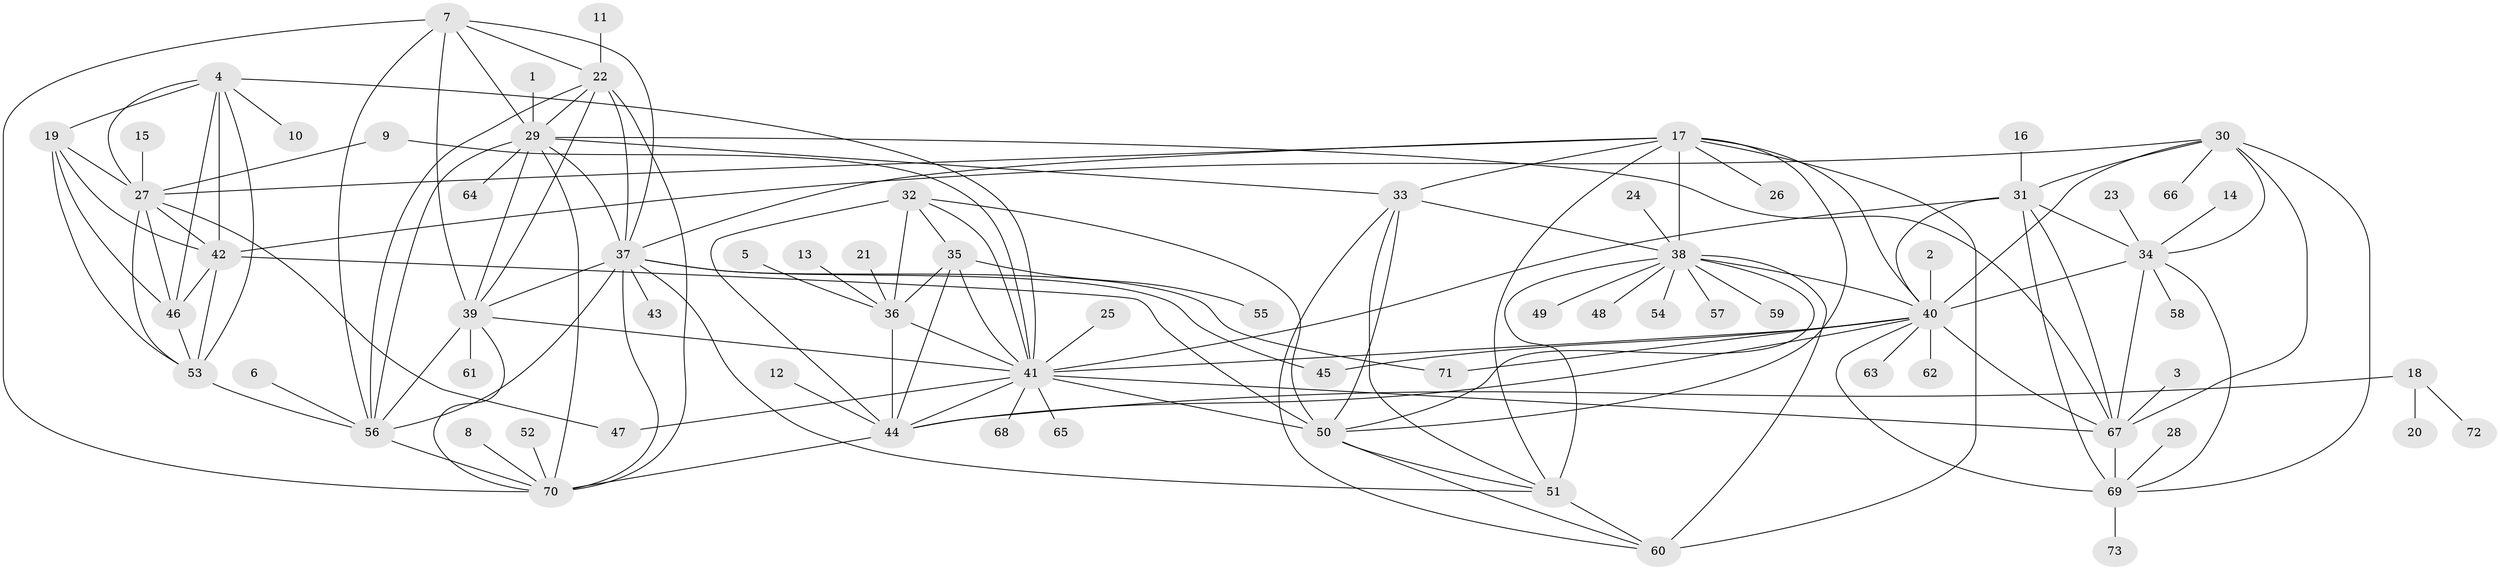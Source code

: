 // original degree distribution, {9: 0.06164383561643835, 8: 0.06164383561643835, 14: 0.00684931506849315, 10: 0.0410958904109589, 16: 0.00684931506849315, 12: 0.0273972602739726, 7: 0.02054794520547945, 17: 0.00684931506849315, 6: 0.00684931506849315, 1: 0.5684931506849316, 2: 0.1506849315068493, 4: 0.0136986301369863, 5: 0.00684931506849315, 3: 0.02054794520547945}
// Generated by graph-tools (version 1.1) at 2025/26/03/09/25 03:26:38]
// undirected, 73 vertices, 142 edges
graph export_dot {
graph [start="1"]
  node [color=gray90,style=filled];
  1;
  2;
  3;
  4;
  5;
  6;
  7;
  8;
  9;
  10;
  11;
  12;
  13;
  14;
  15;
  16;
  17;
  18;
  19;
  20;
  21;
  22;
  23;
  24;
  25;
  26;
  27;
  28;
  29;
  30;
  31;
  32;
  33;
  34;
  35;
  36;
  37;
  38;
  39;
  40;
  41;
  42;
  43;
  44;
  45;
  46;
  47;
  48;
  49;
  50;
  51;
  52;
  53;
  54;
  55;
  56;
  57;
  58;
  59;
  60;
  61;
  62;
  63;
  64;
  65;
  66;
  67;
  68;
  69;
  70;
  71;
  72;
  73;
  1 -- 29 [weight=1.0];
  2 -- 40 [weight=1.0];
  3 -- 67 [weight=1.0];
  4 -- 10 [weight=1.0];
  4 -- 19 [weight=2.0];
  4 -- 27 [weight=2.0];
  4 -- 41 [weight=2.0];
  4 -- 42 [weight=2.0];
  4 -- 46 [weight=2.0];
  4 -- 53 [weight=2.0];
  5 -- 36 [weight=1.0];
  6 -- 56 [weight=1.0];
  7 -- 22 [weight=1.0];
  7 -- 29 [weight=1.0];
  7 -- 37 [weight=1.0];
  7 -- 39 [weight=1.0];
  7 -- 56 [weight=1.0];
  7 -- 70 [weight=1.0];
  8 -- 70 [weight=1.0];
  9 -- 27 [weight=1.0];
  9 -- 41 [weight=1.0];
  11 -- 22 [weight=1.0];
  12 -- 44 [weight=1.0];
  13 -- 36 [weight=1.0];
  14 -- 34 [weight=1.0];
  15 -- 27 [weight=1.0];
  16 -- 31 [weight=1.0];
  17 -- 26 [weight=1.0];
  17 -- 27 [weight=1.0];
  17 -- 33 [weight=2.0];
  17 -- 37 [weight=1.0];
  17 -- 38 [weight=2.0];
  17 -- 40 [weight=1.0];
  17 -- 50 [weight=2.0];
  17 -- 51 [weight=2.0];
  17 -- 60 [weight=2.0];
  18 -- 20 [weight=1.0];
  18 -- 44 [weight=1.0];
  18 -- 72 [weight=1.0];
  19 -- 27 [weight=1.0];
  19 -- 42 [weight=1.0];
  19 -- 46 [weight=1.0];
  19 -- 53 [weight=1.0];
  21 -- 36 [weight=1.0];
  22 -- 29 [weight=1.0];
  22 -- 37 [weight=1.0];
  22 -- 39 [weight=1.0];
  22 -- 56 [weight=1.0];
  22 -- 70 [weight=1.0];
  23 -- 34 [weight=1.0];
  24 -- 38 [weight=1.0];
  25 -- 41 [weight=1.0];
  27 -- 42 [weight=1.0];
  27 -- 46 [weight=1.0];
  27 -- 47 [weight=1.0];
  27 -- 53 [weight=1.0];
  28 -- 69 [weight=1.0];
  29 -- 33 [weight=1.0];
  29 -- 37 [weight=1.0];
  29 -- 39 [weight=1.0];
  29 -- 56 [weight=1.0];
  29 -- 64 [weight=1.0];
  29 -- 67 [weight=1.0];
  29 -- 70 [weight=1.0];
  30 -- 31 [weight=1.0];
  30 -- 34 [weight=1.0];
  30 -- 40 [weight=1.0];
  30 -- 42 [weight=1.0];
  30 -- 66 [weight=1.0];
  30 -- 67 [weight=2.0];
  30 -- 69 [weight=1.0];
  31 -- 34 [weight=1.0];
  31 -- 40 [weight=1.0];
  31 -- 41 [weight=1.0];
  31 -- 67 [weight=2.0];
  31 -- 69 [weight=1.0];
  32 -- 35 [weight=2.0];
  32 -- 36 [weight=4.0];
  32 -- 41 [weight=2.0];
  32 -- 44 [weight=2.0];
  32 -- 50 [weight=1.0];
  33 -- 38 [weight=1.0];
  33 -- 50 [weight=1.0];
  33 -- 51 [weight=1.0];
  33 -- 60 [weight=1.0];
  34 -- 40 [weight=1.0];
  34 -- 58 [weight=1.0];
  34 -- 67 [weight=2.0];
  34 -- 69 [weight=1.0];
  35 -- 36 [weight=2.0];
  35 -- 41 [weight=1.0];
  35 -- 44 [weight=1.0];
  35 -- 55 [weight=1.0];
  36 -- 41 [weight=2.0];
  36 -- 44 [weight=2.0];
  37 -- 39 [weight=1.0];
  37 -- 43 [weight=1.0];
  37 -- 45 [weight=1.0];
  37 -- 51 [weight=1.0];
  37 -- 56 [weight=1.0];
  37 -- 70 [weight=2.0];
  37 -- 71 [weight=1.0];
  38 -- 40 [weight=1.0];
  38 -- 48 [weight=1.0];
  38 -- 49 [weight=1.0];
  38 -- 50 [weight=1.0];
  38 -- 51 [weight=1.0];
  38 -- 54 [weight=1.0];
  38 -- 57 [weight=1.0];
  38 -- 59 [weight=1.0];
  38 -- 60 [weight=1.0];
  39 -- 41 [weight=1.0];
  39 -- 56 [weight=1.0];
  39 -- 61 [weight=1.0];
  39 -- 70 [weight=1.0];
  40 -- 41 [weight=1.0];
  40 -- 44 [weight=1.0];
  40 -- 45 [weight=1.0];
  40 -- 62 [weight=1.0];
  40 -- 63 [weight=1.0];
  40 -- 67 [weight=2.0];
  40 -- 69 [weight=1.0];
  40 -- 71 [weight=1.0];
  41 -- 44 [weight=1.0];
  41 -- 47 [weight=1.0];
  41 -- 50 [weight=2.0];
  41 -- 65 [weight=1.0];
  41 -- 67 [weight=1.0];
  41 -- 68 [weight=1.0];
  42 -- 46 [weight=1.0];
  42 -- 50 [weight=1.0];
  42 -- 53 [weight=1.0];
  44 -- 70 [weight=1.0];
  46 -- 53 [weight=1.0];
  50 -- 51 [weight=1.0];
  50 -- 60 [weight=1.0];
  51 -- 60 [weight=1.0];
  52 -- 70 [weight=1.0];
  53 -- 56 [weight=1.0];
  56 -- 70 [weight=1.0];
  67 -- 69 [weight=2.0];
  69 -- 73 [weight=1.0];
}

